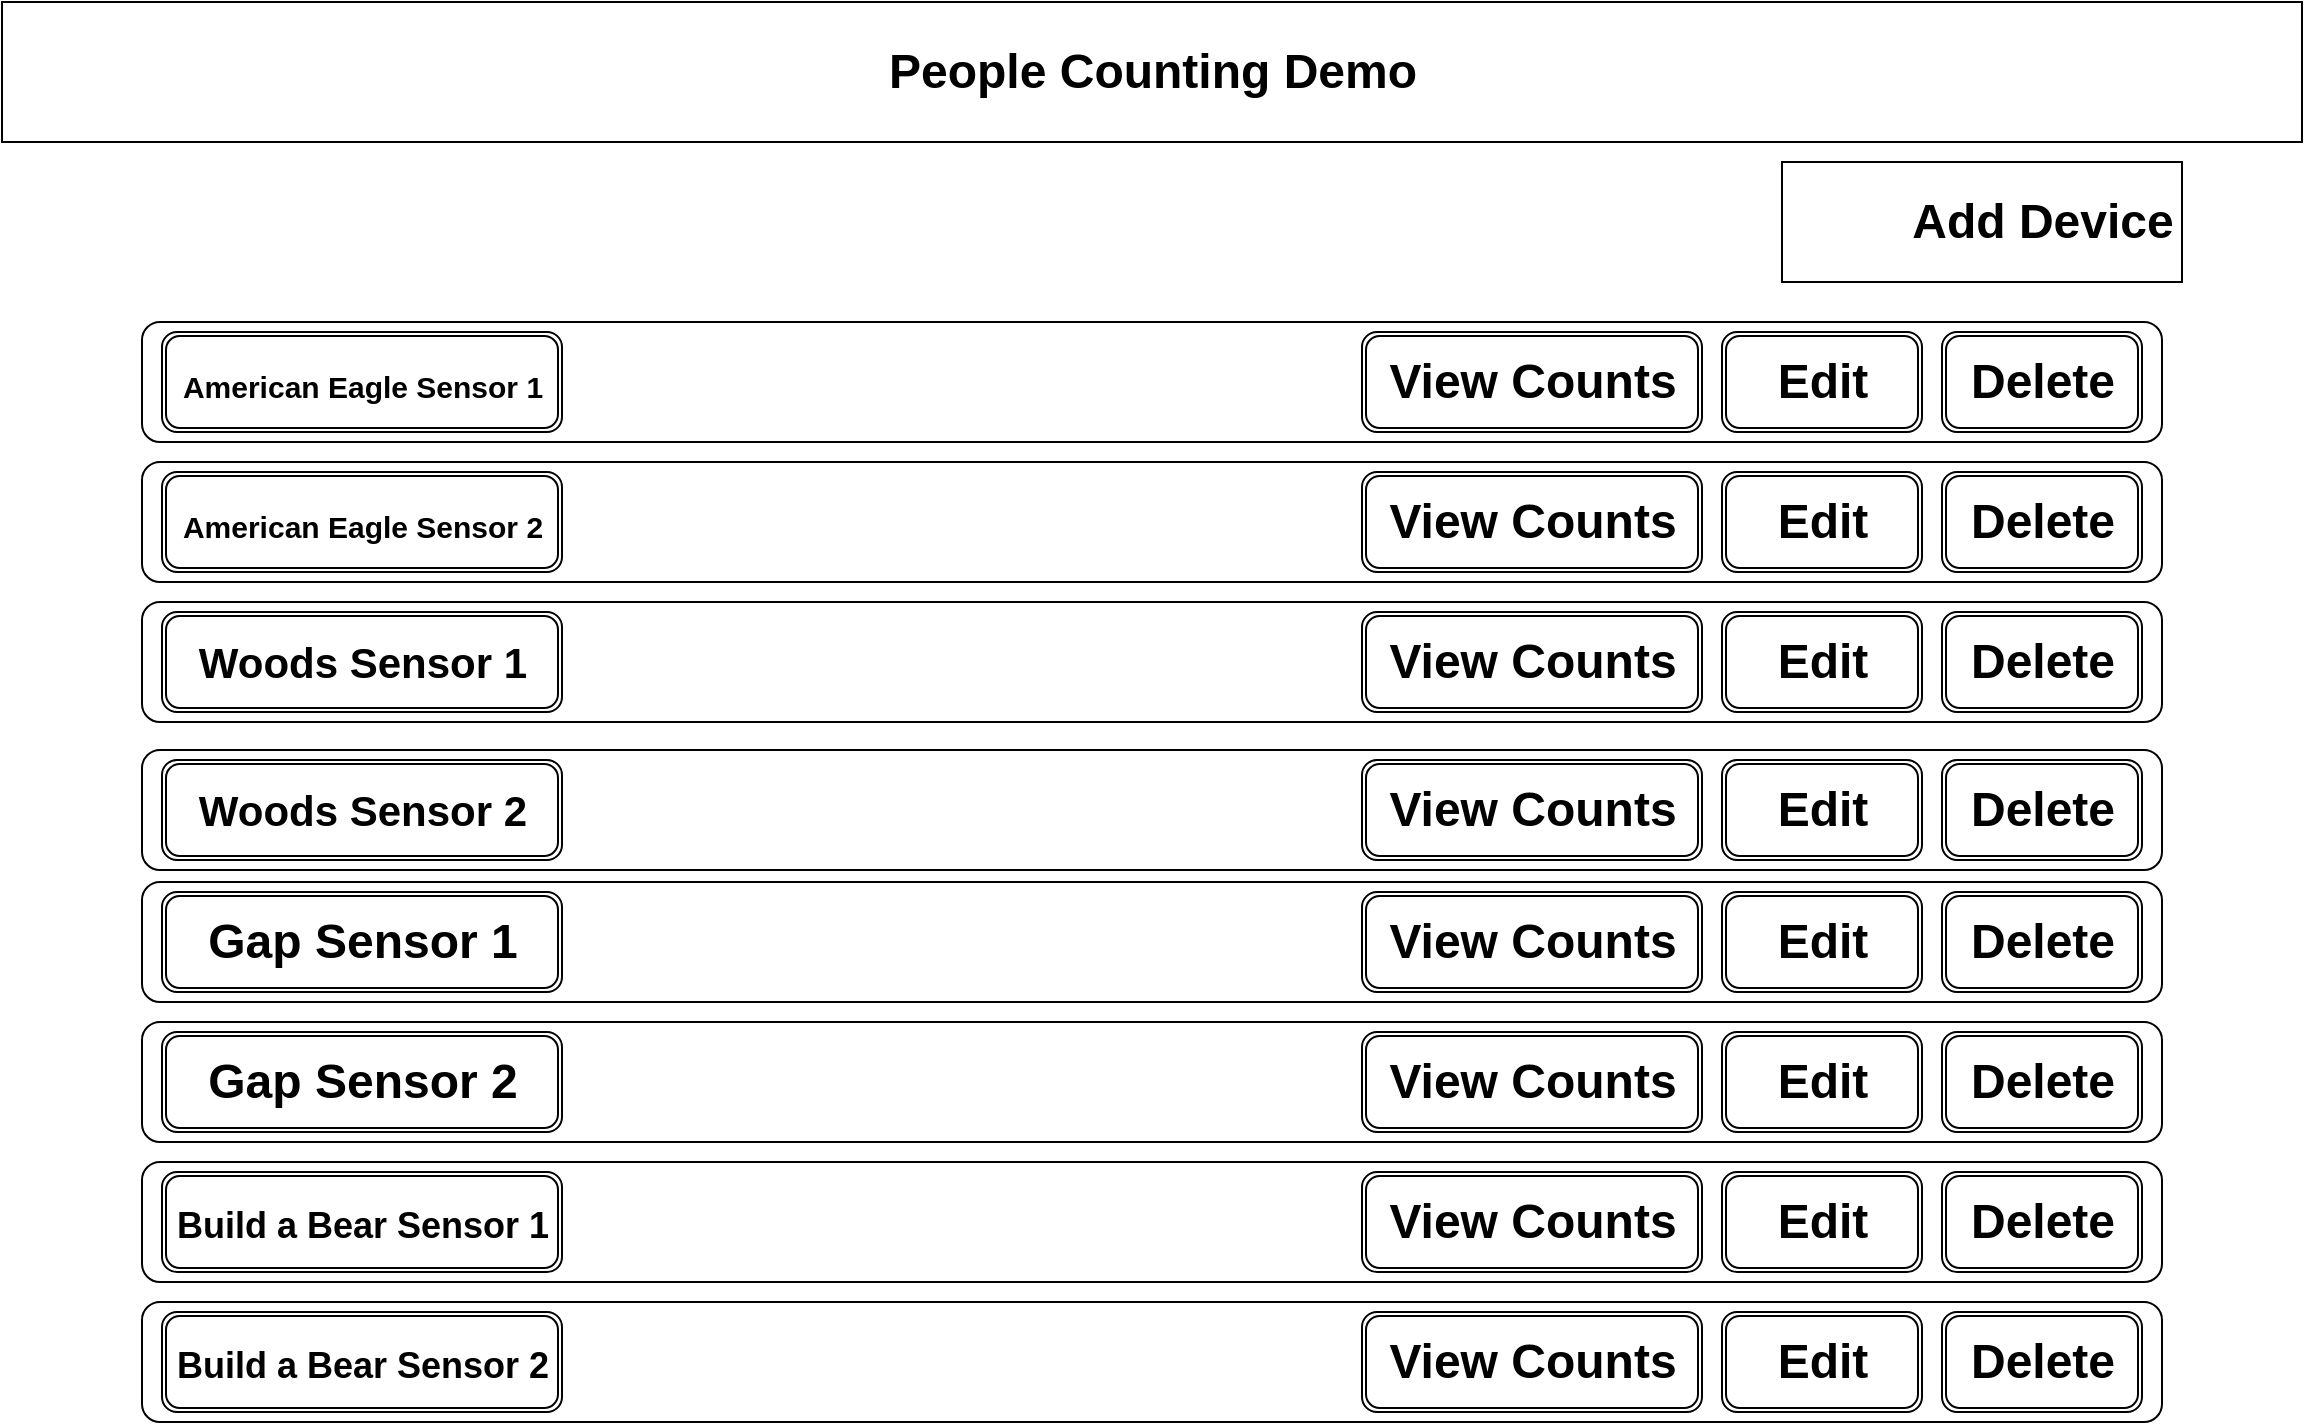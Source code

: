 <mxfile version="27.1.1">
  <diagram id="khxI4DQ46HlH7GRu3Q0X" name="Device List Page">
    <mxGraphModel dx="1426" dy="751" grid="1" gridSize="10" guides="1" tooltips="1" connect="1" arrows="1" fold="1" page="1" pageScale="1" pageWidth="1169" pageHeight="827" math="0" shadow="0">
      <root>
        <mxCell id="0" />
        <mxCell id="1" parent="0" />
        <mxCell id="spnfCB9e1XpUlM8C7SCa-1" value="" style="rounded=0;whiteSpace=wrap;html=1;" parent="1" vertex="1">
          <mxGeometry x="10" y="10" width="1150" height="70" as="geometry" />
        </mxCell>
        <mxCell id="vAdtxSCNh8U652SfT9nN-86" value="People Counting Demo" style="text;strokeColor=none;fillColor=none;html=1;fontSize=24;fontStyle=1;verticalAlign=middle;align=center;" parent="1" vertex="1">
          <mxGeometry x="460" y="25" width="250" height="40" as="geometry" />
        </mxCell>
        <mxCell id="Yua7cjV3qeu96Og5LBfV-1" value="" style="shape=image;html=1;verticalAlign=top;verticalLabelPosition=bottom;labelBackgroundColor=#ffffff;imageAspect=0;aspect=fixed;image=https://cdn4.iconfinder.com/data/icons/evil-icons-user-interface/64/menu-128.png" parent="1" vertex="1">
          <mxGeometry x="20" y="15" width="60" height="60" as="geometry" />
        </mxCell>
        <mxCell id="rxG2Dj7wDqJCTIP3Ryzs-4" value="" style="rounded=0;whiteSpace=wrap;html=1;" parent="1" vertex="1">
          <mxGeometry x="900" y="90" width="200" height="60" as="geometry" />
        </mxCell>
        <mxCell id="rxG2Dj7wDqJCTIP3Ryzs-2" value="" style="shape=image;html=1;verticalAlign=top;verticalLabelPosition=bottom;labelBackgroundColor=#ffffff;imageAspect=0;aspect=fixed;image=https://cdn3.iconfinder.com/data/icons/web-ui-3/128/Plus-2-128.png" parent="1" vertex="1">
          <mxGeometry x="910" y="95" width="50" height="50" as="geometry" />
        </mxCell>
        <mxCell id="rxG2Dj7wDqJCTIP3Ryzs-6" value="Add Device" style="text;strokeColor=none;fillColor=none;html=1;fontSize=24;fontStyle=1;verticalAlign=middle;align=center;" parent="1" vertex="1">
          <mxGeometry x="960" y="100" width="140" height="40" as="geometry" />
        </mxCell>
        <mxCell id="ehSt0-UBUnzZHvyIIuaT-1" value="" style="rounded=1;whiteSpace=wrap;html=1;" parent="1" vertex="1">
          <mxGeometry x="80" y="170" width="1010" height="60" as="geometry" />
        </mxCell>
        <mxCell id="ehSt0-UBUnzZHvyIIuaT-8" value="" style="shape=ext;double=1;rounded=1;whiteSpace=wrap;html=1;" parent="1" vertex="1">
          <mxGeometry x="90" y="175" width="200" height="50" as="geometry" />
        </mxCell>
        <mxCell id="ehSt0-UBUnzZHvyIIuaT-15" value="&lt;font style=&quot;font-size: 15px;&quot;&gt;American Eagle Sensor 1&lt;/font&gt;" style="text;strokeColor=none;fillColor=none;html=1;fontSize=24;fontStyle=1;verticalAlign=middle;align=center;" parent="1" vertex="1">
          <mxGeometry x="140" y="180" width="100" height="40" as="geometry" />
        </mxCell>
        <mxCell id="ehSt0-UBUnzZHvyIIuaT-22" value="" style="shape=ext;double=1;rounded=1;whiteSpace=wrap;html=1;" parent="1" vertex="1">
          <mxGeometry x="690" y="175" width="170" height="50" as="geometry" />
        </mxCell>
        <mxCell id="ehSt0-UBUnzZHvyIIuaT-23" value="" style="shape=ext;double=1;rounded=1;whiteSpace=wrap;html=1;" parent="1" vertex="1">
          <mxGeometry x="870" y="175" width="100" height="50" as="geometry" />
        </mxCell>
        <mxCell id="ehSt0-UBUnzZHvyIIuaT-24" value="" style="shape=ext;double=1;rounded=1;whiteSpace=wrap;html=1;" parent="1" vertex="1">
          <mxGeometry x="980" y="175" width="100" height="50" as="geometry" />
        </mxCell>
        <mxCell id="ehSt0-UBUnzZHvyIIuaT-25" value="View Counts" style="text;strokeColor=none;fillColor=none;html=1;fontSize=24;fontStyle=1;verticalAlign=middle;align=center;" parent="1" vertex="1">
          <mxGeometry x="725" y="180" width="100" height="40" as="geometry" />
        </mxCell>
        <mxCell id="ehSt0-UBUnzZHvyIIuaT-26" value="Edit" style="text;strokeColor=none;fillColor=none;html=1;fontSize=24;fontStyle=1;verticalAlign=middle;align=center;" parent="1" vertex="1">
          <mxGeometry x="870" y="180" width="100" height="40" as="geometry" />
        </mxCell>
        <mxCell id="ehSt0-UBUnzZHvyIIuaT-27" value="Delete" style="text;strokeColor=none;fillColor=none;html=1;fontSize=24;fontStyle=1;verticalAlign=middle;align=center;" parent="1" vertex="1">
          <mxGeometry x="980" y="180" width="100" height="40" as="geometry" />
        </mxCell>
        <mxCell id="ehSt0-UBUnzZHvyIIuaT-74" value="" style="rounded=1;whiteSpace=wrap;html=1;" parent="1" vertex="1">
          <mxGeometry x="80" y="240" width="1010" height="60" as="geometry" />
        </mxCell>
        <mxCell id="ehSt0-UBUnzZHvyIIuaT-75" value="" style="shape=ext;double=1;rounded=1;whiteSpace=wrap;html=1;" parent="1" vertex="1">
          <mxGeometry x="90" y="245" width="200" height="50" as="geometry" />
        </mxCell>
        <mxCell id="ehSt0-UBUnzZHvyIIuaT-76" value="&lt;font style=&quot;font-size: 15px;&quot;&gt;American Eagle Sensor 2&lt;/font&gt;" style="text;strokeColor=none;fillColor=none;html=1;fontSize=24;fontStyle=1;verticalAlign=middle;align=center;" parent="1" vertex="1">
          <mxGeometry x="140" y="250" width="100" height="40" as="geometry" />
        </mxCell>
        <mxCell id="ehSt0-UBUnzZHvyIIuaT-77" value="" style="shape=ext;double=1;rounded=1;whiteSpace=wrap;html=1;" parent="1" vertex="1">
          <mxGeometry x="690" y="245" width="170" height="50" as="geometry" />
        </mxCell>
        <mxCell id="ehSt0-UBUnzZHvyIIuaT-78" value="" style="shape=ext;double=1;rounded=1;whiteSpace=wrap;html=1;" parent="1" vertex="1">
          <mxGeometry x="870" y="245" width="100" height="50" as="geometry" />
        </mxCell>
        <mxCell id="ehSt0-UBUnzZHvyIIuaT-79" value="" style="shape=ext;double=1;rounded=1;whiteSpace=wrap;html=1;" parent="1" vertex="1">
          <mxGeometry x="980" y="245" width="100" height="50" as="geometry" />
        </mxCell>
        <mxCell id="ehSt0-UBUnzZHvyIIuaT-80" value="View Counts" style="text;strokeColor=none;fillColor=none;html=1;fontSize=24;fontStyle=1;verticalAlign=middle;align=center;" parent="1" vertex="1">
          <mxGeometry x="725" y="250" width="100" height="40" as="geometry" />
        </mxCell>
        <mxCell id="ehSt0-UBUnzZHvyIIuaT-81" value="Edit" style="text;strokeColor=none;fillColor=none;html=1;fontSize=24;fontStyle=1;verticalAlign=middle;align=center;" parent="1" vertex="1">
          <mxGeometry x="870" y="250" width="100" height="40" as="geometry" />
        </mxCell>
        <mxCell id="ehSt0-UBUnzZHvyIIuaT-82" value="Delete" style="text;strokeColor=none;fillColor=none;html=1;fontSize=24;fontStyle=1;verticalAlign=middle;align=center;" parent="1" vertex="1">
          <mxGeometry x="980" y="250" width="100" height="40" as="geometry" />
        </mxCell>
        <mxCell id="ehSt0-UBUnzZHvyIIuaT-83" value="" style="rounded=1;whiteSpace=wrap;html=1;" parent="1" vertex="1">
          <mxGeometry x="80" y="310" width="1010" height="60" as="geometry" />
        </mxCell>
        <mxCell id="ehSt0-UBUnzZHvyIIuaT-84" value="" style="shape=ext;double=1;rounded=1;whiteSpace=wrap;html=1;" parent="1" vertex="1">
          <mxGeometry x="90" y="315" width="200" height="50" as="geometry" />
        </mxCell>
        <mxCell id="ehSt0-UBUnzZHvyIIuaT-85" value="&lt;font style=&quot;font-size: 21px;&quot;&gt;Woods Sensor 1&lt;/font&gt;" style="text;strokeColor=none;fillColor=none;html=1;fontSize=24;fontStyle=1;verticalAlign=middle;align=center;" parent="1" vertex="1">
          <mxGeometry x="140" y="320" width="100" height="40" as="geometry" />
        </mxCell>
        <mxCell id="ehSt0-UBUnzZHvyIIuaT-86" value="" style="shape=ext;double=1;rounded=1;whiteSpace=wrap;html=1;" parent="1" vertex="1">
          <mxGeometry x="690" y="315" width="170" height="50" as="geometry" />
        </mxCell>
        <mxCell id="ehSt0-UBUnzZHvyIIuaT-87" value="" style="shape=ext;double=1;rounded=1;whiteSpace=wrap;html=1;" parent="1" vertex="1">
          <mxGeometry x="870" y="315" width="100" height="50" as="geometry" />
        </mxCell>
        <mxCell id="ehSt0-UBUnzZHvyIIuaT-88" value="" style="shape=ext;double=1;rounded=1;whiteSpace=wrap;html=1;" parent="1" vertex="1">
          <mxGeometry x="980" y="315" width="100" height="50" as="geometry" />
        </mxCell>
        <mxCell id="ehSt0-UBUnzZHvyIIuaT-89" value="View Counts" style="text;strokeColor=none;fillColor=none;html=1;fontSize=24;fontStyle=1;verticalAlign=middle;align=center;" parent="1" vertex="1">
          <mxGeometry x="725" y="320" width="100" height="40" as="geometry" />
        </mxCell>
        <mxCell id="ehSt0-UBUnzZHvyIIuaT-90" value="Edit" style="text;strokeColor=none;fillColor=none;html=1;fontSize=24;fontStyle=1;verticalAlign=middle;align=center;" parent="1" vertex="1">
          <mxGeometry x="870" y="320" width="100" height="40" as="geometry" />
        </mxCell>
        <mxCell id="ehSt0-UBUnzZHvyIIuaT-91" value="Delete" style="text;strokeColor=none;fillColor=none;html=1;fontSize=24;fontStyle=1;verticalAlign=middle;align=center;" parent="1" vertex="1">
          <mxGeometry x="980" y="320" width="100" height="40" as="geometry" />
        </mxCell>
        <mxCell id="ehSt0-UBUnzZHvyIIuaT-92" value="" style="rounded=1;whiteSpace=wrap;html=1;" parent="1" vertex="1">
          <mxGeometry x="80" y="384" width="1010" height="60" as="geometry" />
        </mxCell>
        <mxCell id="ehSt0-UBUnzZHvyIIuaT-93" value="" style="shape=ext;double=1;rounded=1;whiteSpace=wrap;html=1;" parent="1" vertex="1">
          <mxGeometry x="90" y="389" width="200" height="50" as="geometry" />
        </mxCell>
        <mxCell id="ehSt0-UBUnzZHvyIIuaT-94" value="&lt;font style=&quot;font-size: 21px;&quot;&gt;Woods Sensor 2&lt;/font&gt;" style="text;strokeColor=none;fillColor=none;html=1;fontSize=24;fontStyle=1;verticalAlign=middle;align=center;" parent="1" vertex="1">
          <mxGeometry x="140" y="394" width="100" height="40" as="geometry" />
        </mxCell>
        <mxCell id="ehSt0-UBUnzZHvyIIuaT-95" value="" style="shape=ext;double=1;rounded=1;whiteSpace=wrap;html=1;" parent="1" vertex="1">
          <mxGeometry x="690" y="389" width="170" height="50" as="geometry" />
        </mxCell>
        <mxCell id="ehSt0-UBUnzZHvyIIuaT-96" value="" style="shape=ext;double=1;rounded=1;whiteSpace=wrap;html=1;" parent="1" vertex="1">
          <mxGeometry x="870" y="389" width="100" height="50" as="geometry" />
        </mxCell>
        <mxCell id="ehSt0-UBUnzZHvyIIuaT-97" value="" style="shape=ext;double=1;rounded=1;whiteSpace=wrap;html=1;" parent="1" vertex="1">
          <mxGeometry x="980" y="389" width="100" height="50" as="geometry" />
        </mxCell>
        <mxCell id="ehSt0-UBUnzZHvyIIuaT-98" value="View Counts" style="text;strokeColor=none;fillColor=none;html=1;fontSize=24;fontStyle=1;verticalAlign=middle;align=center;" parent="1" vertex="1">
          <mxGeometry x="725" y="394" width="100" height="40" as="geometry" />
        </mxCell>
        <mxCell id="ehSt0-UBUnzZHvyIIuaT-99" value="Edit" style="text;strokeColor=none;fillColor=none;html=1;fontSize=24;fontStyle=1;verticalAlign=middle;align=center;" parent="1" vertex="1">
          <mxGeometry x="870" y="394" width="100" height="40" as="geometry" />
        </mxCell>
        <mxCell id="ehSt0-UBUnzZHvyIIuaT-100" value="Delete" style="text;strokeColor=none;fillColor=none;html=1;fontSize=24;fontStyle=1;verticalAlign=middle;align=center;" parent="1" vertex="1">
          <mxGeometry x="980" y="394" width="100" height="40" as="geometry" />
        </mxCell>
        <mxCell id="ehSt0-UBUnzZHvyIIuaT-101" value="" style="rounded=1;whiteSpace=wrap;html=1;" parent="1" vertex="1">
          <mxGeometry x="80" y="450" width="1010" height="60" as="geometry" />
        </mxCell>
        <mxCell id="ehSt0-UBUnzZHvyIIuaT-102" value="" style="shape=ext;double=1;rounded=1;whiteSpace=wrap;html=1;" parent="1" vertex="1">
          <mxGeometry x="90" y="455" width="200" height="50" as="geometry" />
        </mxCell>
        <mxCell id="ehSt0-UBUnzZHvyIIuaT-103" value="Gap Sensor 1" style="text;strokeColor=none;fillColor=none;html=1;fontSize=24;fontStyle=1;verticalAlign=middle;align=center;" parent="1" vertex="1">
          <mxGeometry x="140" y="460" width="100" height="40" as="geometry" />
        </mxCell>
        <mxCell id="ehSt0-UBUnzZHvyIIuaT-104" value="" style="shape=ext;double=1;rounded=1;whiteSpace=wrap;html=1;" parent="1" vertex="1">
          <mxGeometry x="690" y="455" width="170" height="50" as="geometry" />
        </mxCell>
        <mxCell id="ehSt0-UBUnzZHvyIIuaT-105" value="" style="shape=ext;double=1;rounded=1;whiteSpace=wrap;html=1;" parent="1" vertex="1">
          <mxGeometry x="870" y="455" width="100" height="50" as="geometry" />
        </mxCell>
        <mxCell id="ehSt0-UBUnzZHvyIIuaT-106" value="" style="shape=ext;double=1;rounded=1;whiteSpace=wrap;html=1;" parent="1" vertex="1">
          <mxGeometry x="980" y="455" width="100" height="50" as="geometry" />
        </mxCell>
        <mxCell id="ehSt0-UBUnzZHvyIIuaT-107" value="View Counts" style="text;strokeColor=none;fillColor=none;html=1;fontSize=24;fontStyle=1;verticalAlign=middle;align=center;" parent="1" vertex="1">
          <mxGeometry x="725" y="460" width="100" height="40" as="geometry" />
        </mxCell>
        <mxCell id="ehSt0-UBUnzZHvyIIuaT-108" value="Edit" style="text;strokeColor=none;fillColor=none;html=1;fontSize=24;fontStyle=1;verticalAlign=middle;align=center;" parent="1" vertex="1">
          <mxGeometry x="870" y="460" width="100" height="40" as="geometry" />
        </mxCell>
        <mxCell id="ehSt0-UBUnzZHvyIIuaT-109" value="Delete" style="text;strokeColor=none;fillColor=none;html=1;fontSize=24;fontStyle=1;verticalAlign=middle;align=center;" parent="1" vertex="1">
          <mxGeometry x="980" y="460" width="100" height="40" as="geometry" />
        </mxCell>
        <mxCell id="ehSt0-UBUnzZHvyIIuaT-110" value="" style="rounded=1;whiteSpace=wrap;html=1;" parent="1" vertex="1">
          <mxGeometry x="80" y="520" width="1010" height="60" as="geometry" />
        </mxCell>
        <mxCell id="ehSt0-UBUnzZHvyIIuaT-111" value="" style="shape=ext;double=1;rounded=1;whiteSpace=wrap;html=1;" parent="1" vertex="1">
          <mxGeometry x="90" y="525" width="200" height="50" as="geometry" />
        </mxCell>
        <mxCell id="ehSt0-UBUnzZHvyIIuaT-112" value="Gap Sensor 2" style="text;strokeColor=none;fillColor=none;html=1;fontSize=24;fontStyle=1;verticalAlign=middle;align=center;" parent="1" vertex="1">
          <mxGeometry x="140" y="530" width="100" height="40" as="geometry" />
        </mxCell>
        <mxCell id="ehSt0-UBUnzZHvyIIuaT-113" value="" style="shape=ext;double=1;rounded=1;whiteSpace=wrap;html=1;" parent="1" vertex="1">
          <mxGeometry x="690" y="525" width="170" height="50" as="geometry" />
        </mxCell>
        <mxCell id="ehSt0-UBUnzZHvyIIuaT-114" value="" style="shape=ext;double=1;rounded=1;whiteSpace=wrap;html=1;" parent="1" vertex="1">
          <mxGeometry x="870" y="525" width="100" height="50" as="geometry" />
        </mxCell>
        <mxCell id="ehSt0-UBUnzZHvyIIuaT-115" value="" style="shape=ext;double=1;rounded=1;whiteSpace=wrap;html=1;" parent="1" vertex="1">
          <mxGeometry x="980" y="525" width="100" height="50" as="geometry" />
        </mxCell>
        <mxCell id="ehSt0-UBUnzZHvyIIuaT-116" value="View Counts" style="text;strokeColor=none;fillColor=none;html=1;fontSize=24;fontStyle=1;verticalAlign=middle;align=center;" parent="1" vertex="1">
          <mxGeometry x="725" y="530" width="100" height="40" as="geometry" />
        </mxCell>
        <mxCell id="ehSt0-UBUnzZHvyIIuaT-117" value="Edit" style="text;strokeColor=none;fillColor=none;html=1;fontSize=24;fontStyle=1;verticalAlign=middle;align=center;" parent="1" vertex="1">
          <mxGeometry x="870" y="530" width="100" height="40" as="geometry" />
        </mxCell>
        <mxCell id="ehSt0-UBUnzZHvyIIuaT-118" value="Delete" style="text;strokeColor=none;fillColor=none;html=1;fontSize=24;fontStyle=1;verticalAlign=middle;align=center;" parent="1" vertex="1">
          <mxGeometry x="980" y="530" width="100" height="40" as="geometry" />
        </mxCell>
        <mxCell id="ehSt0-UBUnzZHvyIIuaT-128" value="" style="rounded=1;whiteSpace=wrap;html=1;" parent="1" vertex="1">
          <mxGeometry x="80" y="590" width="1010" height="60" as="geometry" />
        </mxCell>
        <mxCell id="ehSt0-UBUnzZHvyIIuaT-129" value="" style="shape=ext;double=1;rounded=1;whiteSpace=wrap;html=1;" parent="1" vertex="1">
          <mxGeometry x="90" y="595" width="200" height="50" as="geometry" />
        </mxCell>
        <mxCell id="ehSt0-UBUnzZHvyIIuaT-130" value="&lt;font style=&quot;font-size: 18px;&quot;&gt;Build a Bear Sensor 1&lt;/font&gt;" style="text;strokeColor=none;fillColor=none;html=1;fontSize=24;fontStyle=1;verticalAlign=middle;align=center;" parent="1" vertex="1">
          <mxGeometry x="140" y="600" width="100" height="40" as="geometry" />
        </mxCell>
        <mxCell id="ehSt0-UBUnzZHvyIIuaT-131" value="" style="shape=ext;double=1;rounded=1;whiteSpace=wrap;html=1;" parent="1" vertex="1">
          <mxGeometry x="690" y="595" width="170" height="50" as="geometry" />
        </mxCell>
        <mxCell id="ehSt0-UBUnzZHvyIIuaT-132" value="" style="shape=ext;double=1;rounded=1;whiteSpace=wrap;html=1;" parent="1" vertex="1">
          <mxGeometry x="870" y="595" width="100" height="50" as="geometry" />
        </mxCell>
        <mxCell id="ehSt0-UBUnzZHvyIIuaT-133" value="" style="shape=ext;double=1;rounded=1;whiteSpace=wrap;html=1;" parent="1" vertex="1">
          <mxGeometry x="980" y="595" width="100" height="50" as="geometry" />
        </mxCell>
        <mxCell id="ehSt0-UBUnzZHvyIIuaT-134" value="View Counts" style="text;strokeColor=none;fillColor=none;html=1;fontSize=24;fontStyle=1;verticalAlign=middle;align=center;" parent="1" vertex="1">
          <mxGeometry x="725" y="600" width="100" height="40" as="geometry" />
        </mxCell>
        <mxCell id="ehSt0-UBUnzZHvyIIuaT-135" value="Edit" style="text;strokeColor=none;fillColor=none;html=1;fontSize=24;fontStyle=1;verticalAlign=middle;align=center;" parent="1" vertex="1">
          <mxGeometry x="870" y="600" width="100" height="40" as="geometry" />
        </mxCell>
        <mxCell id="ehSt0-UBUnzZHvyIIuaT-136" value="Delete" style="text;strokeColor=none;fillColor=none;html=1;fontSize=24;fontStyle=1;verticalAlign=middle;align=center;" parent="1" vertex="1">
          <mxGeometry x="980" y="600" width="100" height="40" as="geometry" />
        </mxCell>
        <mxCell id="ehSt0-UBUnzZHvyIIuaT-137" value="" style="rounded=1;whiteSpace=wrap;html=1;" parent="1" vertex="1">
          <mxGeometry x="80" y="660" width="1010" height="60" as="geometry" />
        </mxCell>
        <mxCell id="ehSt0-UBUnzZHvyIIuaT-138" value="" style="shape=ext;double=1;rounded=1;whiteSpace=wrap;html=1;" parent="1" vertex="1">
          <mxGeometry x="90" y="665" width="200" height="50" as="geometry" />
        </mxCell>
        <mxCell id="ehSt0-UBUnzZHvyIIuaT-139" value="&lt;font style=&quot;font-size: 18px;&quot;&gt;Build a Bear Sensor 2&lt;/font&gt;" style="text;strokeColor=none;fillColor=none;html=1;fontSize=24;fontStyle=1;verticalAlign=middle;align=center;" parent="1" vertex="1">
          <mxGeometry x="140" y="670" width="100" height="40" as="geometry" />
        </mxCell>
        <mxCell id="ehSt0-UBUnzZHvyIIuaT-140" value="" style="shape=ext;double=1;rounded=1;whiteSpace=wrap;html=1;" parent="1" vertex="1">
          <mxGeometry x="690" y="665" width="170" height="50" as="geometry" />
        </mxCell>
        <mxCell id="ehSt0-UBUnzZHvyIIuaT-141" value="" style="shape=ext;double=1;rounded=1;whiteSpace=wrap;html=1;" parent="1" vertex="1">
          <mxGeometry x="870" y="665" width="100" height="50" as="geometry" />
        </mxCell>
        <mxCell id="ehSt0-UBUnzZHvyIIuaT-142" value="" style="shape=ext;double=1;rounded=1;whiteSpace=wrap;html=1;" parent="1" vertex="1">
          <mxGeometry x="980" y="665" width="100" height="50" as="geometry" />
        </mxCell>
        <mxCell id="ehSt0-UBUnzZHvyIIuaT-143" value="View Counts" style="text;strokeColor=none;fillColor=none;html=1;fontSize=24;fontStyle=1;verticalAlign=middle;align=center;" parent="1" vertex="1">
          <mxGeometry x="725" y="670" width="100" height="40" as="geometry" />
        </mxCell>
        <mxCell id="ehSt0-UBUnzZHvyIIuaT-144" value="Edit" style="text;strokeColor=none;fillColor=none;html=1;fontSize=24;fontStyle=1;verticalAlign=middle;align=center;" parent="1" vertex="1">
          <mxGeometry x="870" y="670" width="100" height="40" as="geometry" />
        </mxCell>
        <mxCell id="ehSt0-UBUnzZHvyIIuaT-145" value="Delete" style="text;strokeColor=none;fillColor=none;html=1;fontSize=24;fontStyle=1;verticalAlign=middle;align=center;" parent="1" vertex="1">
          <mxGeometry x="980" y="670" width="100" height="40" as="geometry" />
        </mxCell>
      </root>
    </mxGraphModel>
  </diagram>
</mxfile>
